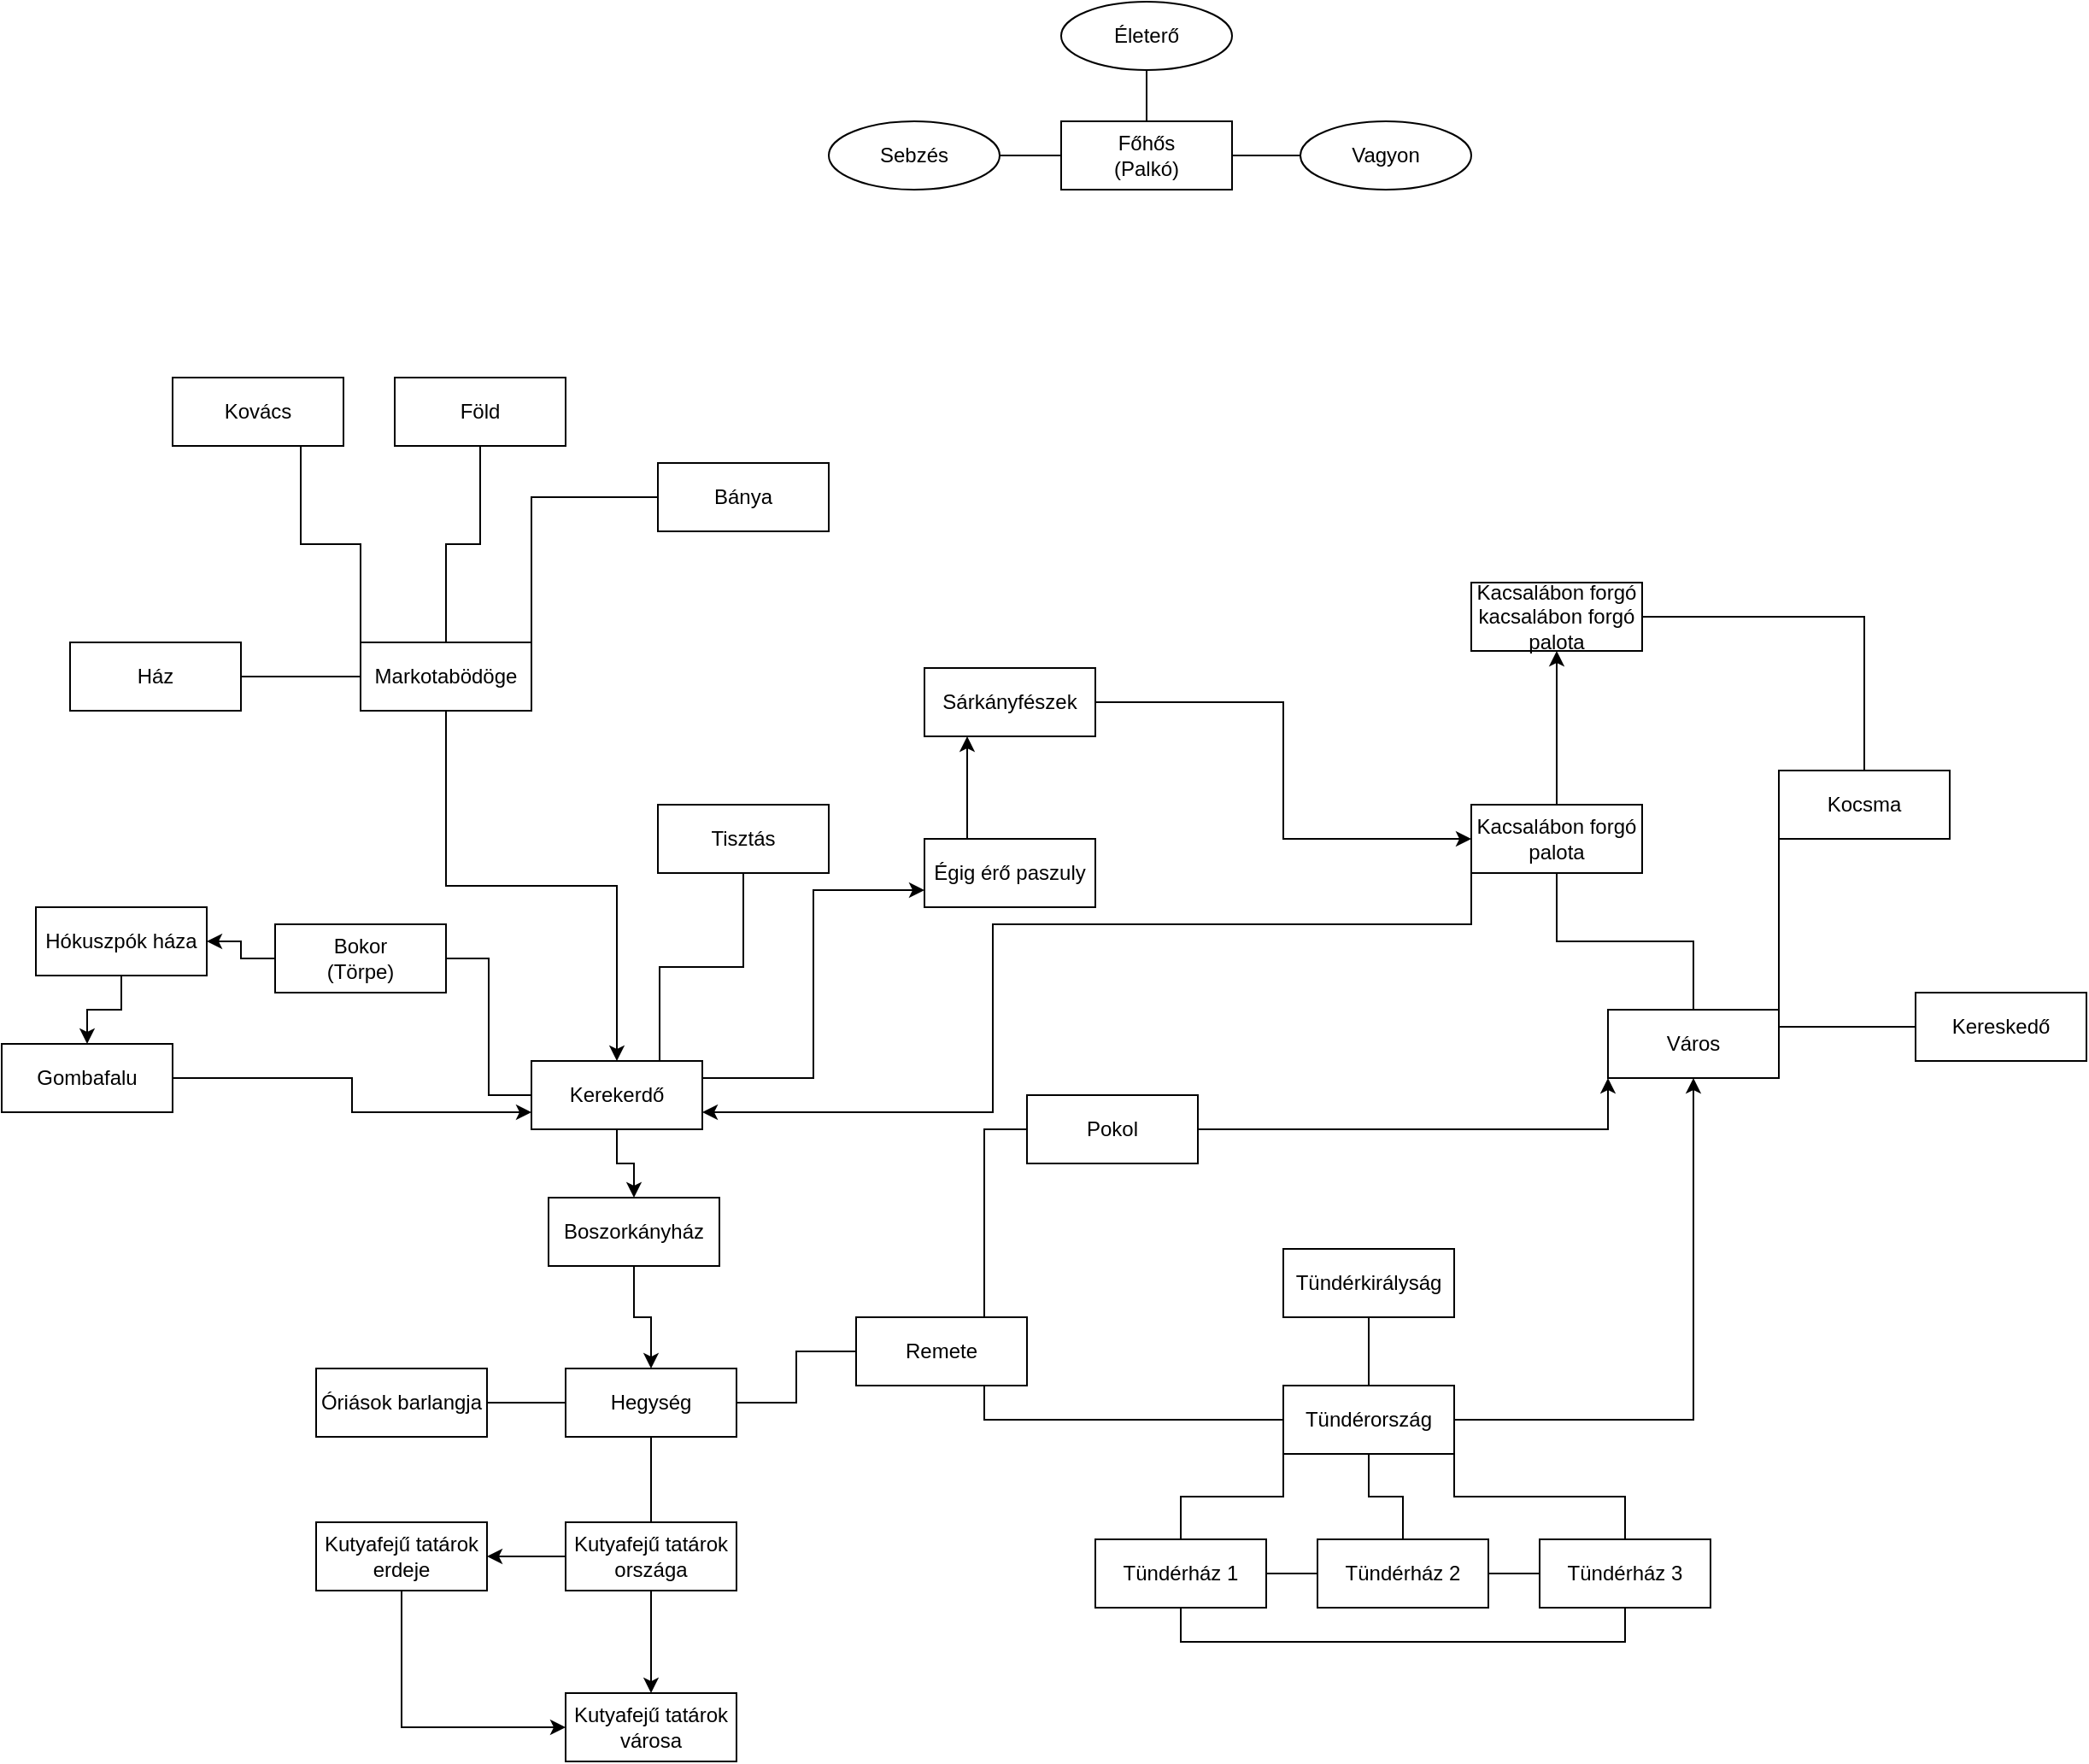 <mxfile version="22.1.0" type="device">
  <diagram name="1 oldal" id="5NhlsD4bJYnHyS07Fr43">
    <mxGraphModel dx="756" dy="699" grid="1" gridSize="10" guides="1" tooltips="1" connect="1" arrows="1" fold="1" page="1" pageScale="1" pageWidth="827" pageHeight="1169" math="0" shadow="0">
      <root>
        <mxCell id="0" />
        <mxCell id="1" parent="0" />
        <mxCell id="WeyM11adZGnQPqUei5IU-128" style="edgeStyle=orthogonalEdgeStyle;rounded=0;orthogonalLoop=1;jettySize=auto;html=1;exitX=1;exitY=0.5;exitDx=0;exitDy=0;entryX=0;entryY=0.5;entryDx=0;entryDy=0;endArrow=none;endFill=0;" parent="1" source="WeyM11adZGnQPqUei5IU-6" target="WeyM11adZGnQPqUei5IU-27" edge="1">
          <mxGeometry relative="1" as="geometry" />
        </mxCell>
        <mxCell id="WeyM11adZGnQPqUei5IU-135" style="edgeStyle=orthogonalEdgeStyle;rounded=0;orthogonalLoop=1;jettySize=auto;html=1;exitX=0.5;exitY=0;exitDx=0;exitDy=0;entryX=0.5;entryY=1;entryDx=0;entryDy=0;endArrow=none;endFill=0;" parent="1" source="WeyM11adZGnQPqUei5IU-6" target="WeyM11adZGnQPqUei5IU-7" edge="1">
          <mxGeometry relative="1" as="geometry" />
        </mxCell>
        <mxCell id="WeyM11adZGnQPqUei5IU-6" value="Főhős&lt;br&gt;(Palkó)" style="whiteSpace=wrap;html=1;align=center;" parent="1" vertex="1">
          <mxGeometry x="650" y="280" width="100" height="40" as="geometry" />
        </mxCell>
        <mxCell id="WeyM11adZGnQPqUei5IU-7" value="Életerő" style="ellipse;whiteSpace=wrap;html=1;align=center;" parent="1" vertex="1">
          <mxGeometry x="650" y="210" width="100" height="40" as="geometry" />
        </mxCell>
        <mxCell id="WeyM11adZGnQPqUei5IU-127" style="edgeStyle=orthogonalEdgeStyle;rounded=0;orthogonalLoop=1;jettySize=auto;html=1;exitX=1;exitY=0.5;exitDx=0;exitDy=0;entryX=0;entryY=0.5;entryDx=0;entryDy=0;endArrow=none;endFill=0;" parent="1" source="WeyM11adZGnQPqUei5IU-8" target="WeyM11adZGnQPqUei5IU-6" edge="1">
          <mxGeometry relative="1" as="geometry" />
        </mxCell>
        <mxCell id="WeyM11adZGnQPqUei5IU-8" value="Sebzés" style="ellipse;whiteSpace=wrap;html=1;align=center;" parent="1" vertex="1">
          <mxGeometry x="514" y="280" width="100" height="40" as="geometry" />
        </mxCell>
        <mxCell id="WeyM11adZGnQPqUei5IU-27" value="Vagyon" style="ellipse;whiteSpace=wrap;html=1;align=center;" parent="1" vertex="1">
          <mxGeometry x="790" y="280" width="100" height="40" as="geometry" />
        </mxCell>
        <mxCell id="WeyM11adZGnQPqUei5IU-38" style="edgeStyle=orthogonalEdgeStyle;rounded=0;orthogonalLoop=1;jettySize=auto;html=1;exitX=1;exitY=0.5;exitDx=0;exitDy=0;endArrow=none;endFill=0;" parent="1" source="WeyM11adZGnQPqUei5IU-34" target="WeyM11adZGnQPqUei5IU-35" edge="1">
          <mxGeometry relative="1" as="geometry" />
        </mxCell>
        <mxCell id="WeyM11adZGnQPqUei5IU-34" value="Ház" style="whiteSpace=wrap;html=1;align=center;" parent="1" vertex="1">
          <mxGeometry x="70" y="585" width="100" height="40" as="geometry" />
        </mxCell>
        <mxCell id="WeyM11adZGnQPqUei5IU-45" style="edgeStyle=orthogonalEdgeStyle;rounded=0;orthogonalLoop=1;jettySize=auto;html=1;exitX=1;exitY=0;exitDx=0;exitDy=0;entryX=0;entryY=0.5;entryDx=0;entryDy=0;endArrow=none;endFill=0;" parent="1" source="WeyM11adZGnQPqUei5IU-35" target="WeyM11adZGnQPqUei5IU-44" edge="1">
          <mxGeometry relative="1" as="geometry" />
        </mxCell>
        <mxCell id="WeyM11adZGnQPqUei5IU-47" style="edgeStyle=orthogonalEdgeStyle;rounded=0;orthogonalLoop=1;jettySize=auto;html=1;exitX=0.5;exitY=1;exitDx=0;exitDy=0;entryX=0.5;entryY=0;entryDx=0;entryDy=0;" parent="1" source="WeyM11adZGnQPqUei5IU-35" target="WeyM11adZGnQPqUei5IU-43" edge="1">
          <mxGeometry relative="1" as="geometry" />
        </mxCell>
        <mxCell id="WeyM11adZGnQPqUei5IU-133" style="edgeStyle=orthogonalEdgeStyle;rounded=0;orthogonalLoop=1;jettySize=auto;html=1;exitX=0.5;exitY=0;exitDx=0;exitDy=0;entryX=0.5;entryY=1;entryDx=0;entryDy=0;endArrow=none;endFill=0;" parent="1" source="WeyM11adZGnQPqUei5IU-35" target="WeyM11adZGnQPqUei5IU-39" edge="1">
          <mxGeometry relative="1" as="geometry" />
        </mxCell>
        <mxCell id="WeyM11adZGnQPqUei5IU-35" value="Markotabödöge" style="whiteSpace=wrap;html=1;align=center;" parent="1" vertex="1">
          <mxGeometry x="240" y="585" width="100" height="40" as="geometry" />
        </mxCell>
        <mxCell id="WeyM11adZGnQPqUei5IU-39" value="Föld" style="whiteSpace=wrap;html=1;align=center;" parent="1" vertex="1">
          <mxGeometry x="260" y="430" width="100" height="40" as="geometry" />
        </mxCell>
        <mxCell id="WeyM11adZGnQPqUei5IU-41" style="edgeStyle=orthogonalEdgeStyle;rounded=0;orthogonalLoop=1;jettySize=auto;html=1;exitX=0.75;exitY=1;exitDx=0;exitDy=0;entryX=0;entryY=0;entryDx=0;entryDy=0;endArrow=none;endFill=0;" parent="1" source="WeyM11adZGnQPqUei5IU-40" target="WeyM11adZGnQPqUei5IU-35" edge="1">
          <mxGeometry relative="1" as="geometry" />
        </mxCell>
        <mxCell id="WeyM11adZGnQPqUei5IU-40" value="Kovács" style="whiteSpace=wrap;html=1;align=center;" parent="1" vertex="1">
          <mxGeometry x="130" y="430" width="100" height="40" as="geometry" />
        </mxCell>
        <mxCell id="WeyM11adZGnQPqUei5IU-48" style="edgeStyle=orthogonalEdgeStyle;rounded=0;orthogonalLoop=1;jettySize=auto;html=1;exitX=0;exitY=0.5;exitDx=0;exitDy=0;entryX=1;entryY=0.5;entryDx=0;entryDy=0;endArrow=none;endFill=0;" parent="1" source="WeyM11adZGnQPqUei5IU-43" target="WeyM11adZGnQPqUei5IU-46" edge="1">
          <mxGeometry relative="1" as="geometry" />
        </mxCell>
        <mxCell id="WeyM11adZGnQPqUei5IU-62" style="edgeStyle=orthogonalEdgeStyle;rounded=0;orthogonalLoop=1;jettySize=auto;html=1;exitX=0.5;exitY=1;exitDx=0;exitDy=0;entryX=0.5;entryY=0;entryDx=0;entryDy=0;" parent="1" source="WeyM11adZGnQPqUei5IU-43" target="WeyM11adZGnQPqUei5IU-60" edge="1">
          <mxGeometry relative="1" as="geometry" />
        </mxCell>
        <mxCell id="WeyM11adZGnQPqUei5IU-131" style="edgeStyle=orthogonalEdgeStyle;rounded=0;orthogonalLoop=1;jettySize=auto;html=1;exitX=1;exitY=0.25;exitDx=0;exitDy=0;entryX=0;entryY=0.75;entryDx=0;entryDy=0;" parent="1" source="WeyM11adZGnQPqUei5IU-43" target="WeyM11adZGnQPqUei5IU-52" edge="1">
          <mxGeometry relative="1" as="geometry" />
        </mxCell>
        <mxCell id="WeyM11adZGnQPqUei5IU-134" style="edgeStyle=orthogonalEdgeStyle;rounded=0;orthogonalLoop=1;jettySize=auto;html=1;exitX=0.75;exitY=0;exitDx=0;exitDy=0;entryX=0.5;entryY=1;entryDx=0;entryDy=0;endArrow=none;endFill=0;" parent="1" source="WeyM11adZGnQPqUei5IU-43" target="WeyM11adZGnQPqUei5IU-56" edge="1">
          <mxGeometry relative="1" as="geometry" />
        </mxCell>
        <mxCell id="WeyM11adZGnQPqUei5IU-43" value="Kerekerdő" style="whiteSpace=wrap;html=1;align=center;" parent="1" vertex="1">
          <mxGeometry x="340" y="830" width="100" height="40" as="geometry" />
        </mxCell>
        <mxCell id="WeyM11adZGnQPqUei5IU-44" value="Bánya" style="whiteSpace=wrap;html=1;align=center;" parent="1" vertex="1">
          <mxGeometry x="414" y="480" width="100" height="40" as="geometry" />
        </mxCell>
        <mxCell id="IrCRo2ztYg5fbRsBY5cj-1" style="edgeStyle=orthogonalEdgeStyle;rounded=0;orthogonalLoop=1;jettySize=auto;html=1;exitX=0;exitY=0.5;exitDx=0;exitDy=0;" parent="1" source="WeyM11adZGnQPqUei5IU-46" target="WeyM11adZGnQPqUei5IU-72" edge="1">
          <mxGeometry relative="1" as="geometry" />
        </mxCell>
        <mxCell id="WeyM11adZGnQPqUei5IU-46" value="Bokor&lt;br&gt;(Törpe)" style="whiteSpace=wrap;html=1;align=center;" parent="1" vertex="1">
          <mxGeometry x="190" y="750" width="100" height="40" as="geometry" />
        </mxCell>
        <mxCell id="WeyM11adZGnQPqUei5IU-118" style="edgeStyle=orthogonalEdgeStyle;rounded=0;orthogonalLoop=1;jettySize=auto;html=1;exitX=0.25;exitY=0;exitDx=0;exitDy=0;entryX=0.25;entryY=1;entryDx=0;entryDy=0;" parent="1" source="WeyM11adZGnQPqUei5IU-52" target="WeyM11adZGnQPqUei5IU-54" edge="1">
          <mxGeometry relative="1" as="geometry" />
        </mxCell>
        <mxCell id="WeyM11adZGnQPqUei5IU-52" value="Égig érő paszuly" style="whiteSpace=wrap;html=1;align=center;" parent="1" vertex="1">
          <mxGeometry x="570" y="700" width="100" height="40" as="geometry" />
        </mxCell>
        <mxCell id="WeyM11adZGnQPqUei5IU-119" style="edgeStyle=orthogonalEdgeStyle;rounded=0;orthogonalLoop=1;jettySize=auto;html=1;exitX=1;exitY=0.5;exitDx=0;exitDy=0;entryX=0;entryY=0.5;entryDx=0;entryDy=0;" parent="1" source="WeyM11adZGnQPqUei5IU-54" target="WeyM11adZGnQPqUei5IU-106" edge="1">
          <mxGeometry relative="1" as="geometry" />
        </mxCell>
        <mxCell id="WeyM11adZGnQPqUei5IU-54" value="Sárkányfészek" style="whiteSpace=wrap;html=1;align=center;" parent="1" vertex="1">
          <mxGeometry x="570" y="600" width="100" height="40" as="geometry" />
        </mxCell>
        <mxCell id="WeyM11adZGnQPqUei5IU-56" value="Tisztás" style="whiteSpace=wrap;html=1;align=center;" parent="1" vertex="1">
          <mxGeometry x="414" y="680" width="100" height="40" as="geometry" />
        </mxCell>
        <mxCell id="WeyM11adZGnQPqUei5IU-111" style="edgeStyle=orthogonalEdgeStyle;rounded=0;orthogonalLoop=1;jettySize=auto;html=1;exitX=0.5;exitY=1;exitDx=0;exitDy=0;entryX=0.5;entryY=0;entryDx=0;entryDy=0;endArrow=none;endFill=0;" parent="1" source="WeyM11adZGnQPqUei5IU-58" target="WeyM11adZGnQPqUei5IU-110" edge="1">
          <mxGeometry relative="1" as="geometry" />
        </mxCell>
        <mxCell id="WeyM11adZGnQPqUei5IU-58" value="Hegység" style="whiteSpace=wrap;html=1;align=center;" parent="1" vertex="1">
          <mxGeometry x="360" y="1010" width="100" height="40" as="geometry" />
        </mxCell>
        <mxCell id="WeyM11adZGnQPqUei5IU-63" style="edgeStyle=orthogonalEdgeStyle;rounded=0;orthogonalLoop=1;jettySize=auto;html=1;exitX=0.5;exitY=1;exitDx=0;exitDy=0;entryX=0.5;entryY=0;entryDx=0;entryDy=0;" parent="1" source="WeyM11adZGnQPqUei5IU-60" target="WeyM11adZGnQPqUei5IU-58" edge="1">
          <mxGeometry relative="1" as="geometry" />
        </mxCell>
        <mxCell id="WeyM11adZGnQPqUei5IU-60" value="Boszorkányház" style="whiteSpace=wrap;html=1;align=center;" parent="1" vertex="1">
          <mxGeometry x="350" y="910" width="100" height="40" as="geometry" />
        </mxCell>
        <mxCell id="WeyM11adZGnQPqUei5IU-66" style="edgeStyle=orthogonalEdgeStyle;rounded=0;orthogonalLoop=1;jettySize=auto;html=1;exitX=1;exitY=0.5;exitDx=0;exitDy=0;endArrow=none;endFill=0;" parent="1" source="WeyM11adZGnQPqUei5IU-65" target="WeyM11adZGnQPqUei5IU-58" edge="1">
          <mxGeometry relative="1" as="geometry" />
        </mxCell>
        <mxCell id="WeyM11adZGnQPqUei5IU-65" value="Óriások barlangja" style="whiteSpace=wrap;html=1;align=center;" parent="1" vertex="1">
          <mxGeometry x="214" y="1010" width="100" height="40" as="geometry" />
        </mxCell>
        <mxCell id="IrCRo2ztYg5fbRsBY5cj-3" style="edgeStyle=orthogonalEdgeStyle;rounded=0;orthogonalLoop=1;jettySize=auto;html=1;exitX=1;exitY=0.5;exitDx=0;exitDy=0;entryX=0;entryY=0.75;entryDx=0;entryDy=0;" parent="1" source="WeyM11adZGnQPqUei5IU-71" target="WeyM11adZGnQPqUei5IU-43" edge="1">
          <mxGeometry relative="1" as="geometry" />
        </mxCell>
        <mxCell id="WeyM11adZGnQPqUei5IU-71" value="Gombafalu" style="whiteSpace=wrap;html=1;align=center;" parent="1" vertex="1">
          <mxGeometry x="30" y="820" width="100" height="40" as="geometry" />
        </mxCell>
        <mxCell id="IrCRo2ztYg5fbRsBY5cj-2" style="edgeStyle=orthogonalEdgeStyle;rounded=0;orthogonalLoop=1;jettySize=auto;html=1;exitX=0.5;exitY=1;exitDx=0;exitDy=0;entryX=0.5;entryY=0;entryDx=0;entryDy=0;" parent="1" source="WeyM11adZGnQPqUei5IU-72" target="WeyM11adZGnQPqUei5IU-71" edge="1">
          <mxGeometry relative="1" as="geometry" />
        </mxCell>
        <mxCell id="WeyM11adZGnQPqUei5IU-72" value="Hókuszpók háza" style="whiteSpace=wrap;html=1;align=center;" parent="1" vertex="1">
          <mxGeometry x="50" y="740" width="100" height="40" as="geometry" />
        </mxCell>
        <mxCell id="WeyM11adZGnQPqUei5IU-80" style="edgeStyle=orthogonalEdgeStyle;rounded=0;orthogonalLoop=1;jettySize=auto;html=1;exitX=0;exitY=0.5;exitDx=0;exitDy=0;entryX=1;entryY=0.5;entryDx=0;entryDy=0;endArrow=none;endFill=0;" parent="1" source="WeyM11adZGnQPqUei5IU-76" target="WeyM11adZGnQPqUei5IU-58" edge="1">
          <mxGeometry relative="1" as="geometry" />
        </mxCell>
        <mxCell id="WeyM11adZGnQPqUei5IU-83" style="edgeStyle=orthogonalEdgeStyle;rounded=0;orthogonalLoop=1;jettySize=auto;html=1;exitX=0.75;exitY=0;exitDx=0;exitDy=0;entryX=0;entryY=0.5;entryDx=0;entryDy=0;endArrow=none;endFill=0;" parent="1" source="WeyM11adZGnQPqUei5IU-76" target="WeyM11adZGnQPqUei5IU-82" edge="1">
          <mxGeometry relative="1" as="geometry" />
        </mxCell>
        <mxCell id="WeyM11adZGnQPqUei5IU-86" style="edgeStyle=orthogonalEdgeStyle;rounded=0;orthogonalLoop=1;jettySize=auto;html=1;exitX=0.75;exitY=1;exitDx=0;exitDy=0;entryX=0;entryY=0.5;entryDx=0;entryDy=0;endArrow=none;endFill=0;" parent="1" source="WeyM11adZGnQPqUei5IU-76" target="WeyM11adZGnQPqUei5IU-85" edge="1">
          <mxGeometry relative="1" as="geometry" />
        </mxCell>
        <mxCell id="WeyM11adZGnQPqUei5IU-76" value="Remete" style="whiteSpace=wrap;html=1;align=center;" parent="1" vertex="1">
          <mxGeometry x="530" y="980" width="100" height="40" as="geometry" />
        </mxCell>
        <mxCell id="WeyM11adZGnQPqUei5IU-100" style="edgeStyle=orthogonalEdgeStyle;rounded=0;orthogonalLoop=1;jettySize=auto;html=1;exitX=1;exitY=0.5;exitDx=0;exitDy=0;entryX=0;entryY=1;entryDx=0;entryDy=0;endArrow=classic;endFill=1;" parent="1" source="WeyM11adZGnQPqUei5IU-82" target="WeyM11adZGnQPqUei5IU-99" edge="1">
          <mxGeometry relative="1" as="geometry" />
        </mxCell>
        <mxCell id="WeyM11adZGnQPqUei5IU-82" value="Pokol" style="whiteSpace=wrap;html=1;align=center;" parent="1" vertex="1">
          <mxGeometry x="630" y="850" width="100" height="40" as="geometry" />
        </mxCell>
        <mxCell id="WeyM11adZGnQPqUei5IU-101" style="edgeStyle=orthogonalEdgeStyle;rounded=0;orthogonalLoop=1;jettySize=auto;html=1;exitX=1;exitY=0.5;exitDx=0;exitDy=0;entryX=0.5;entryY=1;entryDx=0;entryDy=0;" parent="1" source="WeyM11adZGnQPqUei5IU-85" target="WeyM11adZGnQPqUei5IU-99" edge="1">
          <mxGeometry relative="1" as="geometry" />
        </mxCell>
        <mxCell id="WeyM11adZGnQPqUei5IU-85" value="Tündérország" style="whiteSpace=wrap;html=1;align=center;" parent="1" vertex="1">
          <mxGeometry x="780" y="1020" width="100" height="40" as="geometry" />
        </mxCell>
        <mxCell id="WeyM11adZGnQPqUei5IU-91" style="edgeStyle=orthogonalEdgeStyle;rounded=0;orthogonalLoop=1;jettySize=auto;html=1;exitX=0.5;exitY=0;exitDx=0;exitDy=0;entryX=0;entryY=1;entryDx=0;entryDy=0;endArrow=none;endFill=0;" parent="1" source="WeyM11adZGnQPqUei5IU-88" target="WeyM11adZGnQPqUei5IU-85" edge="1">
          <mxGeometry relative="1" as="geometry" />
        </mxCell>
        <mxCell id="O-pRRazpVDItDGX6VRlU-2" style="edgeStyle=orthogonalEdgeStyle;rounded=0;orthogonalLoop=1;jettySize=auto;html=1;exitX=1;exitY=0.5;exitDx=0;exitDy=0;endArrow=none;endFill=0;" edge="1" parent="1" source="WeyM11adZGnQPqUei5IU-88" target="WeyM11adZGnQPqUei5IU-89">
          <mxGeometry relative="1" as="geometry" />
        </mxCell>
        <mxCell id="O-pRRazpVDItDGX6VRlU-4" style="edgeStyle=orthogonalEdgeStyle;rounded=0;orthogonalLoop=1;jettySize=auto;html=1;exitX=0.5;exitY=1;exitDx=0;exitDy=0;entryX=0.5;entryY=1;entryDx=0;entryDy=0;endArrow=none;endFill=0;" edge="1" parent="1" source="WeyM11adZGnQPqUei5IU-88" target="WeyM11adZGnQPqUei5IU-90">
          <mxGeometry relative="1" as="geometry" />
        </mxCell>
        <mxCell id="WeyM11adZGnQPqUei5IU-88" value="Tündérház 1" style="whiteSpace=wrap;html=1;align=center;" parent="1" vertex="1">
          <mxGeometry x="670" y="1110" width="100" height="40" as="geometry" />
        </mxCell>
        <mxCell id="WeyM11adZGnQPqUei5IU-92" style="edgeStyle=orthogonalEdgeStyle;rounded=0;orthogonalLoop=1;jettySize=auto;html=1;exitX=0.5;exitY=0;exitDx=0;exitDy=0;entryX=0.5;entryY=1;entryDx=0;entryDy=0;endArrow=none;endFill=0;" parent="1" source="WeyM11adZGnQPqUei5IU-89" target="WeyM11adZGnQPqUei5IU-85" edge="1">
          <mxGeometry relative="1" as="geometry" />
        </mxCell>
        <mxCell id="O-pRRazpVDItDGX6VRlU-3" style="edgeStyle=orthogonalEdgeStyle;rounded=0;orthogonalLoop=1;jettySize=auto;html=1;exitX=1;exitY=0.5;exitDx=0;exitDy=0;entryX=0;entryY=0.5;entryDx=0;entryDy=0;endArrow=none;endFill=0;" edge="1" parent="1" source="WeyM11adZGnQPqUei5IU-89" target="WeyM11adZGnQPqUei5IU-90">
          <mxGeometry relative="1" as="geometry" />
        </mxCell>
        <mxCell id="WeyM11adZGnQPqUei5IU-89" value="Tündérház 2" style="whiteSpace=wrap;html=1;align=center;" parent="1" vertex="1">
          <mxGeometry x="800" y="1110" width="100" height="40" as="geometry" />
        </mxCell>
        <mxCell id="WeyM11adZGnQPqUei5IU-93" style="edgeStyle=orthogonalEdgeStyle;rounded=0;orthogonalLoop=1;jettySize=auto;html=1;exitX=0.5;exitY=0;exitDx=0;exitDy=0;entryX=1;entryY=1;entryDx=0;entryDy=0;endArrow=none;endFill=0;" parent="1" source="WeyM11adZGnQPqUei5IU-90" target="WeyM11adZGnQPqUei5IU-85" edge="1">
          <mxGeometry relative="1" as="geometry" />
        </mxCell>
        <mxCell id="WeyM11adZGnQPqUei5IU-90" value="Tündérház 3" style="whiteSpace=wrap;html=1;align=center;" parent="1" vertex="1">
          <mxGeometry x="930" y="1110" width="100" height="40" as="geometry" />
        </mxCell>
        <mxCell id="WeyM11adZGnQPqUei5IU-97" style="edgeStyle=orthogonalEdgeStyle;rounded=0;orthogonalLoop=1;jettySize=auto;html=1;exitX=0.5;exitY=1;exitDx=0;exitDy=0;entryX=0.5;entryY=0;entryDx=0;entryDy=0;endArrow=none;endFill=0;" parent="1" source="WeyM11adZGnQPqUei5IU-96" target="WeyM11adZGnQPqUei5IU-85" edge="1">
          <mxGeometry relative="1" as="geometry" />
        </mxCell>
        <mxCell id="WeyM11adZGnQPqUei5IU-96" value="Tündérkirályság" style="whiteSpace=wrap;html=1;align=center;" parent="1" vertex="1">
          <mxGeometry x="780" y="940" width="100" height="40" as="geometry" />
        </mxCell>
        <mxCell id="WeyM11adZGnQPqUei5IU-107" style="edgeStyle=orthogonalEdgeStyle;rounded=0;orthogonalLoop=1;jettySize=auto;html=1;exitX=0.5;exitY=0;exitDx=0;exitDy=0;entryX=0.5;entryY=1;entryDx=0;entryDy=0;endArrow=none;endFill=0;" parent="1" source="WeyM11adZGnQPqUei5IU-99" target="WeyM11adZGnQPqUei5IU-106" edge="1">
          <mxGeometry relative="1" as="geometry" />
        </mxCell>
        <mxCell id="WeyM11adZGnQPqUei5IU-108" style="edgeStyle=orthogonalEdgeStyle;rounded=0;orthogonalLoop=1;jettySize=auto;html=1;exitX=1;exitY=0.25;exitDx=0;exitDy=0;entryX=0;entryY=0.5;entryDx=0;entryDy=0;endArrow=none;endFill=0;" parent="1" source="WeyM11adZGnQPqUei5IU-99" target="WeyM11adZGnQPqUei5IU-105" edge="1">
          <mxGeometry relative="1" as="geometry" />
        </mxCell>
        <mxCell id="O-pRRazpVDItDGX6VRlU-7" style="edgeStyle=orthogonalEdgeStyle;rounded=0;orthogonalLoop=1;jettySize=auto;html=1;exitX=1;exitY=0;exitDx=0;exitDy=0;entryX=0;entryY=1;entryDx=0;entryDy=0;endArrow=none;endFill=0;" edge="1" parent="1" source="WeyM11adZGnQPqUei5IU-99" target="WeyM11adZGnQPqUei5IU-104">
          <mxGeometry relative="1" as="geometry" />
        </mxCell>
        <mxCell id="WeyM11adZGnQPqUei5IU-99" value="Város" style="whiteSpace=wrap;html=1;align=center;" parent="1" vertex="1">
          <mxGeometry x="970" y="800" width="100" height="40" as="geometry" />
        </mxCell>
        <mxCell id="WeyM11adZGnQPqUei5IU-104" value="Kocsma" style="whiteSpace=wrap;html=1;align=center;" parent="1" vertex="1">
          <mxGeometry x="1070" y="660" width="100" height="40" as="geometry" />
        </mxCell>
        <mxCell id="WeyM11adZGnQPqUei5IU-105" value="Kereskedő" style="whiteSpace=wrap;html=1;align=center;" parent="1" vertex="1">
          <mxGeometry x="1150" y="790" width="100" height="40" as="geometry" />
        </mxCell>
        <mxCell id="WeyM11adZGnQPqUei5IU-132" style="edgeStyle=orthogonalEdgeStyle;rounded=0;orthogonalLoop=1;jettySize=auto;html=1;exitX=0;exitY=0.75;exitDx=0;exitDy=0;entryX=1;entryY=0.75;entryDx=0;entryDy=0;" parent="1" source="WeyM11adZGnQPqUei5IU-106" target="WeyM11adZGnQPqUei5IU-43" edge="1">
          <mxGeometry relative="1" as="geometry">
            <Array as="points">
              <mxPoint x="890" y="750" />
              <mxPoint x="610" y="750" />
              <mxPoint x="610" y="860" />
            </Array>
          </mxGeometry>
        </mxCell>
        <mxCell id="O-pRRazpVDItDGX6VRlU-5" style="edgeStyle=orthogonalEdgeStyle;rounded=0;orthogonalLoop=1;jettySize=auto;html=1;exitX=0.5;exitY=0;exitDx=0;exitDy=0;entryX=0.5;entryY=1;entryDx=0;entryDy=0;" edge="1" parent="1" source="WeyM11adZGnQPqUei5IU-106" target="WeyM11adZGnQPqUei5IU-113">
          <mxGeometry relative="1" as="geometry" />
        </mxCell>
        <mxCell id="WeyM11adZGnQPqUei5IU-106" value="Kacsalábon forgó palota" style="whiteSpace=wrap;html=1;align=center;" parent="1" vertex="1">
          <mxGeometry x="890" y="680" width="100" height="40" as="geometry" />
        </mxCell>
        <mxCell id="WeyM11adZGnQPqUei5IU-123" style="edgeStyle=orthogonalEdgeStyle;rounded=0;orthogonalLoop=1;jettySize=auto;html=1;exitX=0;exitY=0.5;exitDx=0;exitDy=0;entryX=1;entryY=0.5;entryDx=0;entryDy=0;" parent="1" source="WeyM11adZGnQPqUei5IU-110" target="WeyM11adZGnQPqUei5IU-122" edge="1">
          <mxGeometry relative="1" as="geometry" />
        </mxCell>
        <mxCell id="WeyM11adZGnQPqUei5IU-125" style="edgeStyle=orthogonalEdgeStyle;rounded=0;orthogonalLoop=1;jettySize=auto;html=1;exitX=0.5;exitY=1;exitDx=0;exitDy=0;entryX=0.5;entryY=0;entryDx=0;entryDy=0;" parent="1" source="WeyM11adZGnQPqUei5IU-110" target="WeyM11adZGnQPqUei5IU-124" edge="1">
          <mxGeometry relative="1" as="geometry" />
        </mxCell>
        <mxCell id="WeyM11adZGnQPqUei5IU-110" value="Kutyafejű tatárok országa" style="whiteSpace=wrap;html=1;align=center;" parent="1" vertex="1">
          <mxGeometry x="360" y="1100" width="100" height="40" as="geometry" />
        </mxCell>
        <mxCell id="O-pRRazpVDItDGX6VRlU-6" style="edgeStyle=orthogonalEdgeStyle;rounded=0;orthogonalLoop=1;jettySize=auto;html=1;exitX=1;exitY=0.5;exitDx=0;exitDy=0;endArrow=none;endFill=0;" edge="1" parent="1" source="WeyM11adZGnQPqUei5IU-113" target="WeyM11adZGnQPqUei5IU-104">
          <mxGeometry relative="1" as="geometry" />
        </mxCell>
        <mxCell id="WeyM11adZGnQPqUei5IU-113" value="Kacsalábon forgó kacsalábon forgó palota" style="whiteSpace=wrap;html=1;align=center;" parent="1" vertex="1">
          <mxGeometry x="890" y="550" width="100" height="40" as="geometry" />
        </mxCell>
        <mxCell id="WeyM11adZGnQPqUei5IU-126" style="edgeStyle=orthogonalEdgeStyle;rounded=0;orthogonalLoop=1;jettySize=auto;html=1;exitX=0.5;exitY=1;exitDx=0;exitDy=0;entryX=0;entryY=0.5;entryDx=0;entryDy=0;" parent="1" source="WeyM11adZGnQPqUei5IU-122" target="WeyM11adZGnQPqUei5IU-124" edge="1">
          <mxGeometry relative="1" as="geometry" />
        </mxCell>
        <mxCell id="WeyM11adZGnQPqUei5IU-122" value="Kutyafejű tatárok erdeje" style="whiteSpace=wrap;html=1;align=center;" parent="1" vertex="1">
          <mxGeometry x="214" y="1100" width="100" height="40" as="geometry" />
        </mxCell>
        <mxCell id="WeyM11adZGnQPqUei5IU-124" value="Kutyafejű tatárok városa" style="whiteSpace=wrap;html=1;align=center;" parent="1" vertex="1">
          <mxGeometry x="360" y="1200" width="100" height="40" as="geometry" />
        </mxCell>
      </root>
    </mxGraphModel>
  </diagram>
</mxfile>
